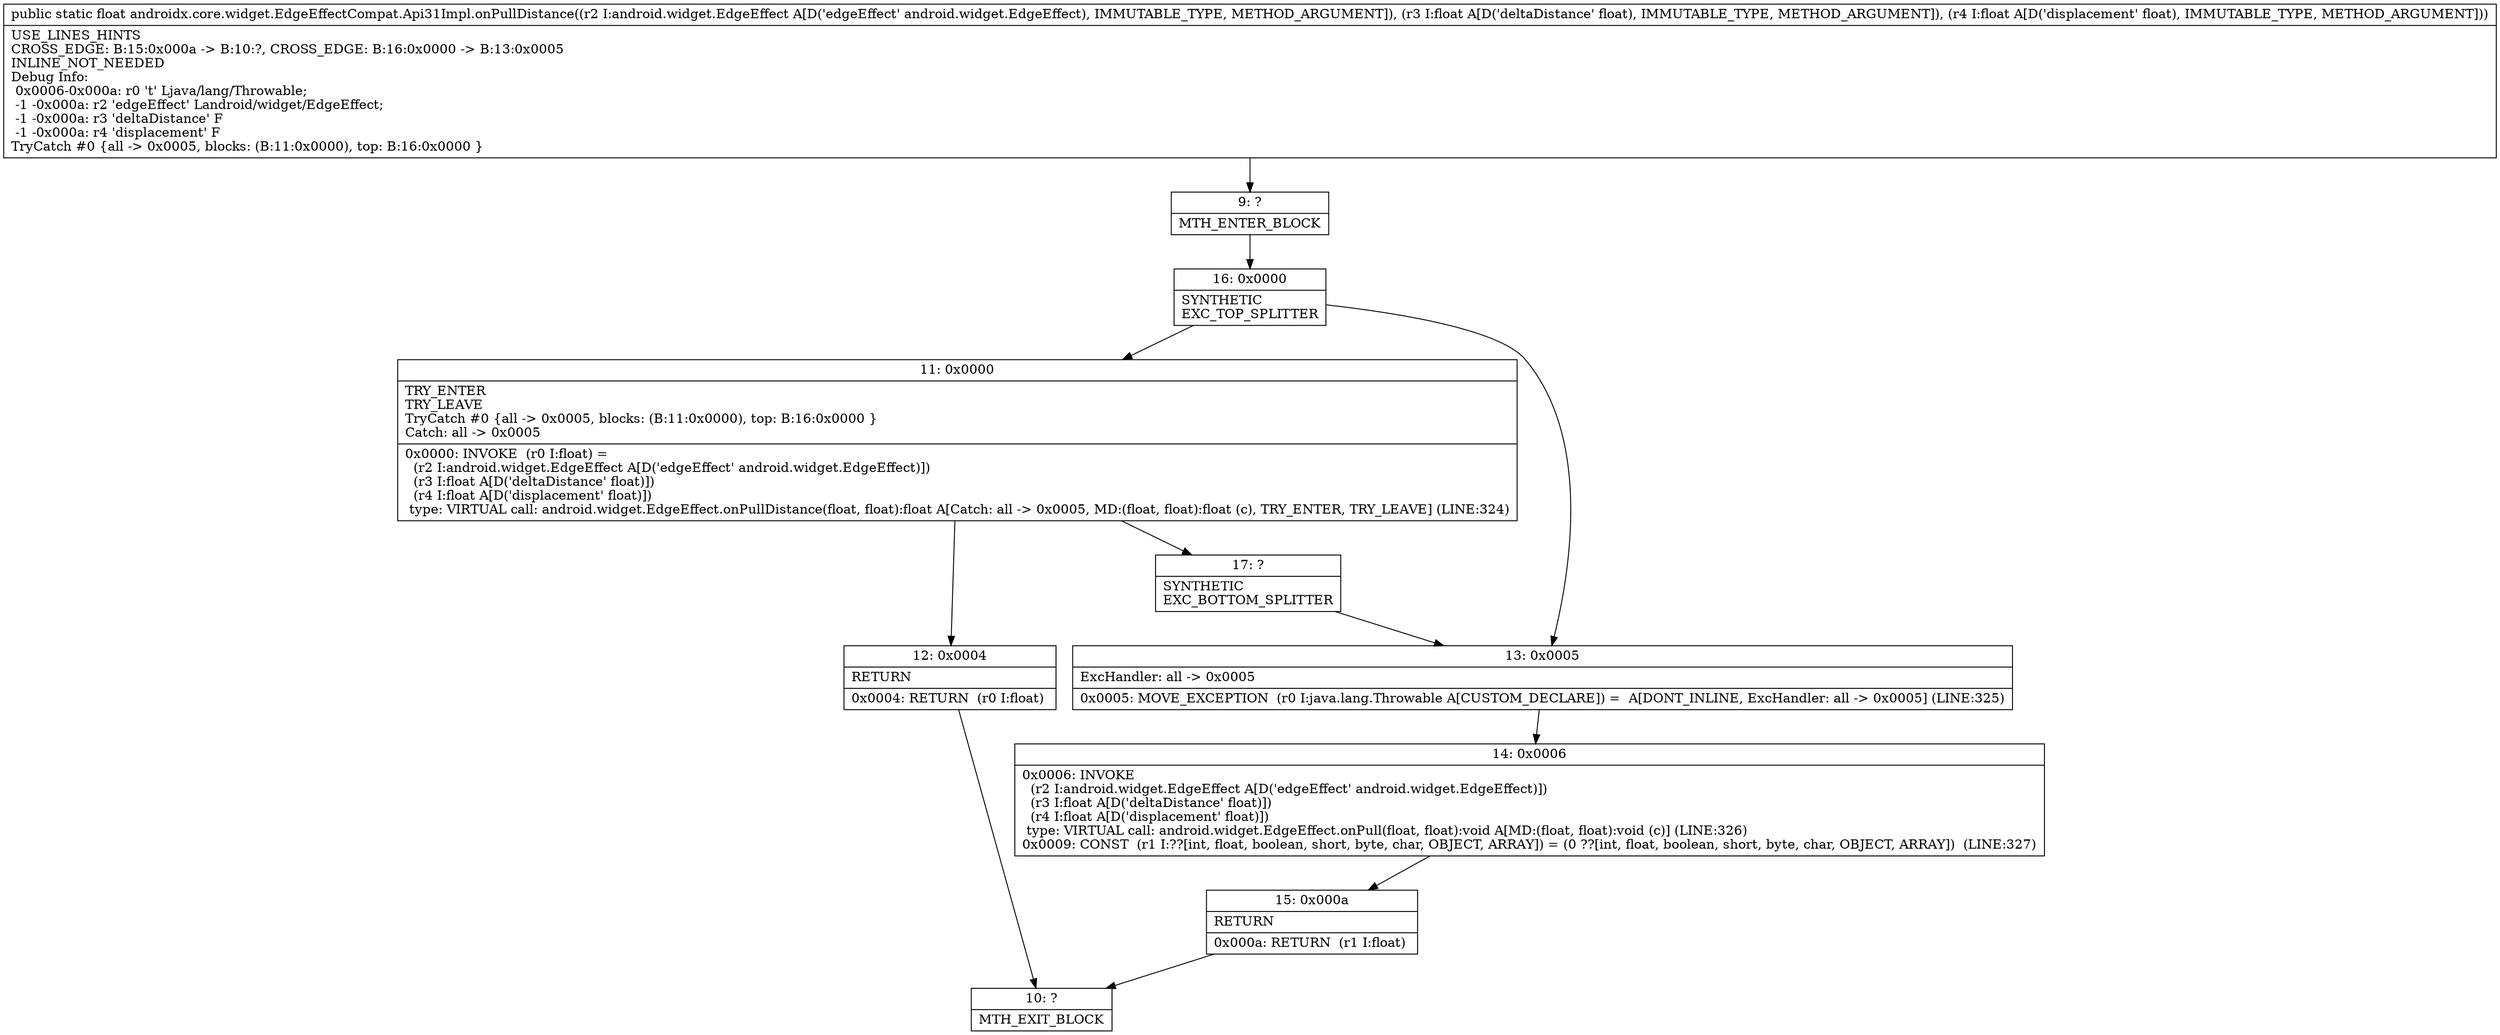 digraph "CFG forandroidx.core.widget.EdgeEffectCompat.Api31Impl.onPullDistance(Landroid\/widget\/EdgeEffect;FF)F" {
Node_9 [shape=record,label="{9\:\ ?|MTH_ENTER_BLOCK\l}"];
Node_16 [shape=record,label="{16\:\ 0x0000|SYNTHETIC\lEXC_TOP_SPLITTER\l}"];
Node_11 [shape=record,label="{11\:\ 0x0000|TRY_ENTER\lTRY_LEAVE\lTryCatch #0 \{all \-\> 0x0005, blocks: (B:11:0x0000), top: B:16:0x0000 \}\lCatch: all \-\> 0x0005\l|0x0000: INVOKE  (r0 I:float) = \l  (r2 I:android.widget.EdgeEffect A[D('edgeEffect' android.widget.EdgeEffect)])\l  (r3 I:float A[D('deltaDistance' float)])\l  (r4 I:float A[D('displacement' float)])\l type: VIRTUAL call: android.widget.EdgeEffect.onPullDistance(float, float):float A[Catch: all \-\> 0x0005, MD:(float, float):float (c), TRY_ENTER, TRY_LEAVE] (LINE:324)\l}"];
Node_12 [shape=record,label="{12\:\ 0x0004|RETURN\l|0x0004: RETURN  (r0 I:float) \l}"];
Node_10 [shape=record,label="{10\:\ ?|MTH_EXIT_BLOCK\l}"];
Node_17 [shape=record,label="{17\:\ ?|SYNTHETIC\lEXC_BOTTOM_SPLITTER\l}"];
Node_13 [shape=record,label="{13\:\ 0x0005|ExcHandler: all \-\> 0x0005\l|0x0005: MOVE_EXCEPTION  (r0 I:java.lang.Throwable A[CUSTOM_DECLARE]) =  A[DONT_INLINE, ExcHandler: all \-\> 0x0005] (LINE:325)\l}"];
Node_14 [shape=record,label="{14\:\ 0x0006|0x0006: INVOKE  \l  (r2 I:android.widget.EdgeEffect A[D('edgeEffect' android.widget.EdgeEffect)])\l  (r3 I:float A[D('deltaDistance' float)])\l  (r4 I:float A[D('displacement' float)])\l type: VIRTUAL call: android.widget.EdgeEffect.onPull(float, float):void A[MD:(float, float):void (c)] (LINE:326)\l0x0009: CONST  (r1 I:??[int, float, boolean, short, byte, char, OBJECT, ARRAY]) = (0 ??[int, float, boolean, short, byte, char, OBJECT, ARRAY])  (LINE:327)\l}"];
Node_15 [shape=record,label="{15\:\ 0x000a|RETURN\l|0x000a: RETURN  (r1 I:float) \l}"];
MethodNode[shape=record,label="{public static float androidx.core.widget.EdgeEffectCompat.Api31Impl.onPullDistance((r2 I:android.widget.EdgeEffect A[D('edgeEffect' android.widget.EdgeEffect), IMMUTABLE_TYPE, METHOD_ARGUMENT]), (r3 I:float A[D('deltaDistance' float), IMMUTABLE_TYPE, METHOD_ARGUMENT]), (r4 I:float A[D('displacement' float), IMMUTABLE_TYPE, METHOD_ARGUMENT]))  | USE_LINES_HINTS\lCROSS_EDGE: B:15:0x000a \-\> B:10:?, CROSS_EDGE: B:16:0x0000 \-\> B:13:0x0005\lINLINE_NOT_NEEDED\lDebug Info:\l  0x0006\-0x000a: r0 't' Ljava\/lang\/Throwable;\l  \-1 \-0x000a: r2 'edgeEffect' Landroid\/widget\/EdgeEffect;\l  \-1 \-0x000a: r3 'deltaDistance' F\l  \-1 \-0x000a: r4 'displacement' F\lTryCatch #0 \{all \-\> 0x0005, blocks: (B:11:0x0000), top: B:16:0x0000 \}\l}"];
MethodNode -> Node_9;Node_9 -> Node_16;
Node_16 -> Node_11;
Node_16 -> Node_13;
Node_11 -> Node_12;
Node_11 -> Node_17;
Node_12 -> Node_10;
Node_17 -> Node_13;
Node_13 -> Node_14;
Node_14 -> Node_15;
Node_15 -> Node_10;
}

